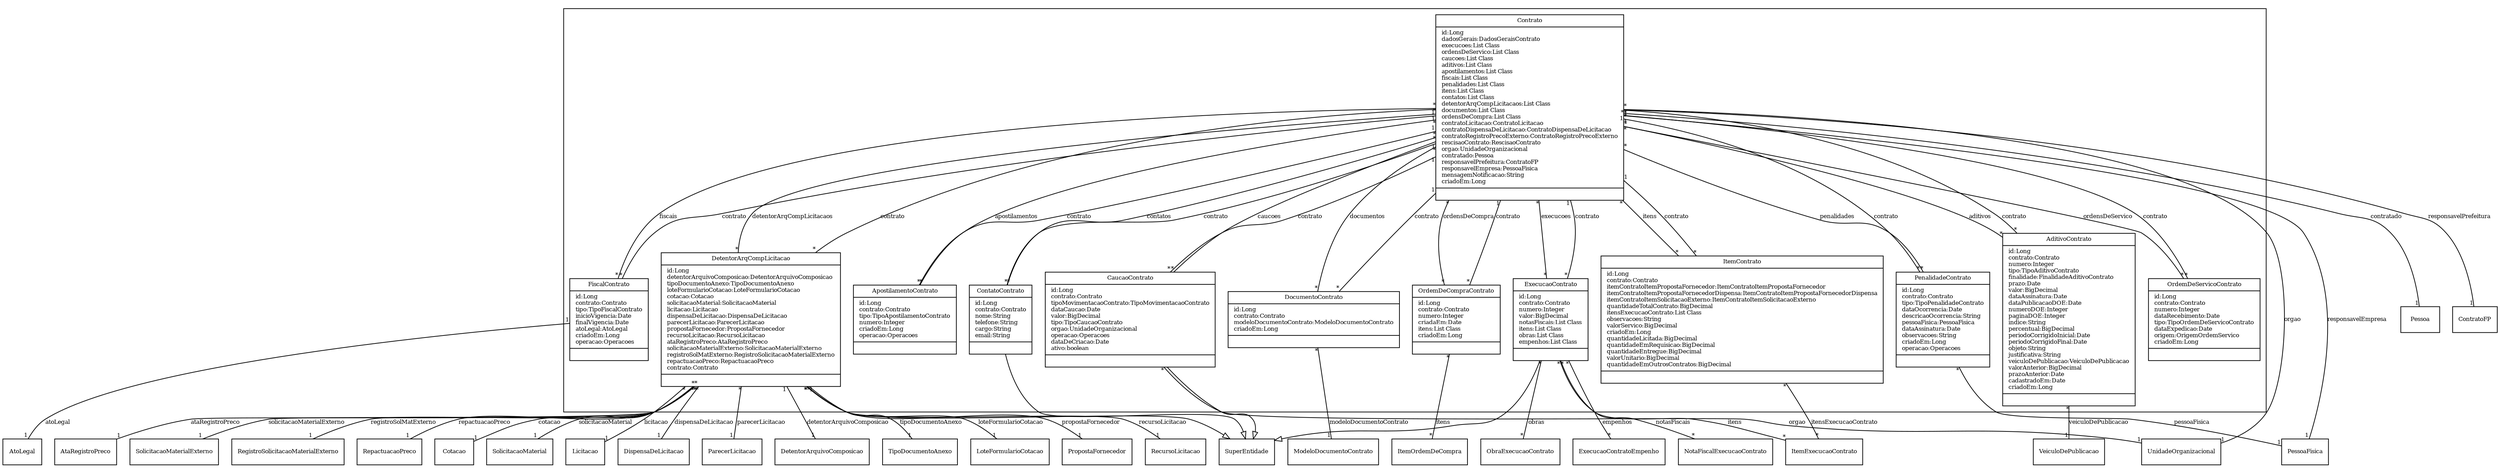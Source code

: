 digraph G{
fontname = "Times-Roman"
fontsize = 8

node [
        fontname = "Times-Roman"
        fontsize = 8
        shape = "record"
]

edge [
        fontname = "Times-Roman"
        fontsize = 8
]

subgraph clusterCONTRATOS
{
Contrato [label = "{Contrato|id:Long\ldadosGerais:DadosGeraisContrato\lexecucoes:List Class\lordensDeServico:List Class\lcaucoes:List Class\laditivos:List Class\lapostilamentos:List Class\lfiscais:List Class\lpenalidades:List Class\litens:List Class\lcontatos:List Class\ldetentorArqCompLicitacaos:List Class\ldocumentos:List Class\lordensDeCompra:List Class\lcontratoLicitacao:ContratoLicitacao\lcontratoDispensaDeLicitacao:ContratoDispensaDeLicitacao\lcontratoRegistroPrecoExterno:ContratoRegistroPrecoExterno\lrescisaoContrato:RescisaoContrato\lorgao:UnidadeOrganizacional\lcontratado:Pessoa\lresponsavelPrefeitura:ContratoFP\lresponsavelEmpresa:PessoaFisica\lmensagemNotificacao:String\lcriadoEm:Long\l|\l}"]
ExecucaoContrato [label = "{ExecucaoContrato|id:Long\lcontrato:Contrato\lnumero:Integer\lvalor:BigDecimal\lnotasFiscais:List Class\litens:List Class\lobras:List Class\lempenhos:List Class\l|\l}"]
OrdemDeServicoContrato [label = "{OrdemDeServicoContrato|id:Long\lcontrato:Contrato\lnumero:Integer\ldataRecebimento:Date\ltipo:TipoOrdemDeServicoContrato\ldataExpedicao:Date\lorigem:OrigemOrdemServico\lcriadoEm:Long\l|\l}"]
CaucaoContrato [label = "{CaucaoContrato|id:Long\lcontrato:Contrato\ltipoMovimentacaoContrato:TipoMovimentacaoContrato\ldataCaucao:Date\lvalor:BigDecimal\ltipo:TipoCaucaoContrato\lorgao:UnidadeOrganizacional\loperacao:Operacoes\ldataDeCriacao:Date\lativo:boolean\l|\l}"]
AditivoContrato [label = "{AditivoContrato|id:Long\lcontrato:Contrato\lnumero:Integer\ltipo:TipoAditivoContrato\lfinalidade:FinalidadeAditivoContrato\lprazo:Date\lvalor:BigDecimal\ldataAssinatura:Date\ldataPublicacaoDOE:Date\lnumeroDOE:Integer\lpaginaDOE:Integer\lindice:String\lpercentual:BigDecimal\lperiodoCorrigidoInicial:Date\lperiodoCorrigidoFinal:Date\lobjeto:String\ljustificativa:String\lveiculoDePublicacao:VeiculoDePublicacao\lvalorAnterior:BigDecimal\lprazoAnterior:Date\lcadastradoEm:Date\lcriadoEm:Long\l|\l}"]
ApostilamentoContrato [label = "{ApostilamentoContrato|id:Long\lcontrato:Contrato\ltipo:TipoApostilamentoContrato\lnumero:Integer\lcriadoEm:Long\loperacao:Operacoes\l|\l}"]
FiscalContrato [label = "{FiscalContrato|id:Long\lcontrato:Contrato\ltipo:TipoFiscalContrato\linicioVigencia:Date\lfinalVigencia:Date\latoLegal:AtoLegal\lcriadoEm:Long\loperacao:Operacoes\l|\l}"]
PenalidadeContrato [label = "{PenalidadeContrato|id:Long\lcontrato:Contrato\ltipo:TipoPenalidadeContrato\ldataOcorrencia:Date\ldescricaoOcorrencia:String\lpessoaFisica:PessoaFisica\ldataAssinatura:Date\lobservacoes:String\lcriadoEm:Long\loperacao:Operacoes\l|\l}"]
ItemContrato [label = "{ItemContrato|id:Long\lcontrato:Contrato\litemContratoItemPropostaFornecedor:ItemContratoItemPropostaFornecedor\litemContratoItemPropostaFornecedorDispensa:ItemContratoItemPropostaFornecedorDispensa\litemContratoItemSolicitacaoExterno:ItemContratoItemSolicitacaoExterno\lquantidadeTotalContrato:BigDecimal\litensExecucaoContrato:List Class\lobservacoes:String\lvalorServico:BigDecimal\lcriadoEm:Long\lquantidadeLicitada:BigDecimal\lquantidadeEmRequisicao:BigDecimal\lquantidadeEntregue:BigDecimal\lvalorUnitario:BigDecimal\lquantidadeEmOutrosContratos:BigDecimal\l|\l}"]
ContatoContrato [label = "{ContatoContrato|id:Long\lcontrato:Contrato\lnome:String\ltelefone:String\lcargo:String\lemail:String\l|\l}"]
DetentorArqCompLicitacao [label = "{DetentorArqCompLicitacao|id:Long\ldetentorArquivoComposicao:DetentorArquivoComposicao\ltipoDocumentoAnexo:TipoDocumentoAnexo\lloteFormularioCotacao:LoteFormularioCotacao\lcotacao:Cotacao\lsolicitacaoMaterial:SolicitacaoMaterial\llicitacao:Licitacao\ldispensaDeLicitacao:DispensaDeLicitacao\lparecerLicitacao:ParecerLicitacao\lpropostaFornecedor:PropostaFornecedor\lrecursoLicitacao:RecursoLicitacao\lataRegistroPreco:AtaRegistroPreco\lsolicitacaoMaterialExterno:SolicitacaoMaterialExterno\lregistroSolMatExterno:RegistroSolicitacaoMaterialExterno\lrepactuacaoPreco:RepactuacaoPreco\lcontrato:Contrato\l|\l}"]
DocumentoContrato [label = "{DocumentoContrato|id:Long\lcontrato:Contrato\lmodeloDocumentoContrato:ModeloDocumentoContrato\lcriadoEm:Long\l|\l}"]
OrdemDeCompraContrato [label = "{OrdemDeCompraContrato|id:Long\lcontrato:Contrato\lnumero:Integer\lcriadaEm:Date\litens:List Class\lcriadoEm:Long\l|\l}"]
}
edge [arrowhead = "none" headlabel = "*" taillabel = "*"] Contrato -> ExecucaoContrato [label = "execucoes"]
edge [arrowhead = "none" headlabel = "*" taillabel = "*"] Contrato -> OrdemDeServicoContrato [label = "ordensDeServico"]
edge [arrowhead = "none" headlabel = "*" taillabel = "*"] Contrato -> CaucaoContrato [label = "caucoes"]
edge [arrowhead = "none" headlabel = "*" taillabel = "*"] Contrato -> AditivoContrato [label = "aditivos"]
edge [arrowhead = "none" headlabel = "*" taillabel = "*"] Contrato -> ApostilamentoContrato [label = "apostilamentos"]
edge [arrowhead = "none" headlabel = "*" taillabel = "*"] Contrato -> FiscalContrato [label = "fiscais"]
edge [arrowhead = "none" headlabel = "*" taillabel = "*"] Contrato -> PenalidadeContrato [label = "penalidades"]
edge [arrowhead = "none" headlabel = "*" taillabel = "*"] Contrato -> ItemContrato [label = "itens"]
edge [arrowhead = "none" headlabel = "*" taillabel = "*"] Contrato -> ContatoContrato [label = "contatos"]
edge [arrowhead = "none" headlabel = "*" taillabel = "*"] Contrato -> DetentorArqCompLicitacao [label = "detentorArqCompLicitacaos"]
edge [arrowhead = "none" headlabel = "*" taillabel = "*"] Contrato -> DocumentoContrato [label = "documentos"]
edge [arrowhead = "none" headlabel = "*" taillabel = "*"] Contrato -> OrdemDeCompraContrato [label = "ordensDeCompra"]
edge [arrowhead = "none" headlabel = "1" taillabel = "*"] Contrato -> UnidadeOrganizacional [label = "orgao"]
edge [arrowhead = "none" headlabel = "1" taillabel = "*"] Contrato -> Pessoa [label = "contratado"]
edge [arrowhead = "none" headlabel = "1" taillabel = "*"] Contrato -> ContratoFP [label = "responsavelPrefeitura"]
edge [arrowhead = "none" headlabel = "1" taillabel = "*"] Contrato -> PessoaFisica [label = "responsavelEmpresa"]
edge [arrowhead = "none" headlabel = "1" taillabel = "*"] ExecucaoContrato -> Contrato [label = "contrato"]
edge [arrowhead = "none" headlabel = "*" taillabel = "*"] ExecucaoContrato -> NotaFiscalExecucaoContrato [label = "notasFiscais"]
edge [arrowhead = "none" headlabel = "*" taillabel = "*"] ExecucaoContrato -> ItemExecucaoContrato [label = "itens"]
edge [arrowhead = "none" headlabel = "*" taillabel = "*"] ExecucaoContrato -> ObraExecucaoContrato [label = "obras"]
edge [arrowhead = "none" headlabel = "*" taillabel = "*"] ExecucaoContrato -> ExecucaoContratoEmpenho [label = "empenhos"]
edge [ arrowhead = "empty" headlabel = "" taillabel = ""] ExecucaoContrato -> SuperEntidade
edge [arrowhead = "none" headlabel = "1" taillabel = "*"] OrdemDeServicoContrato -> Contrato [label = "contrato"]
edge [arrowhead = "none" headlabel = "1" taillabel = "*"] CaucaoContrato -> Contrato [label = "contrato"]
edge [arrowhead = "none" headlabel = "1" taillabel = "*"] CaucaoContrato -> UnidadeOrganizacional [label = "orgao"]
edge [ arrowhead = "empty" headlabel = "" taillabel = ""] CaucaoContrato -> SuperEntidade
edge [arrowhead = "none" headlabel = "1" taillabel = "*"] AditivoContrato -> Contrato [label = "contrato"]
edge [arrowhead = "none" headlabel = "1" taillabel = "*"] AditivoContrato -> VeiculoDePublicacao [label = "veiculoDePublicacao"]
edge [arrowhead = "none" headlabel = "1" taillabel = "*"] ApostilamentoContrato -> Contrato [label = "contrato"]
edge [arrowhead = "none" headlabel = "1" taillabel = "*"] FiscalContrato -> Contrato [label = "contrato"]
edge [arrowhead = "none" headlabel = "1" taillabel = "1"] FiscalContrato -> AtoLegal [label = "atoLegal"]
edge [arrowhead = "none" headlabel = "1" taillabel = "*"] PenalidadeContrato -> Contrato [label = "contrato"]
edge [arrowhead = "none" headlabel = "1" taillabel = "*"] PenalidadeContrato -> PessoaFisica [label = "pessoaFisica"]
edge [arrowhead = "none" headlabel = "1" taillabel = "*"] ItemContrato -> Contrato [label = "contrato"]
edge [arrowhead = "none" headlabel = "*" taillabel = "*"] ItemContrato -> ItemExecucaoContrato [label = "itensExecucaoContrato"]
edge [arrowhead = "none" headlabel = "1" taillabel = "*"] ContatoContrato -> Contrato [label = "contrato"]
edge [ arrowhead = "empty" headlabel = "" taillabel = ""] ContatoContrato -> SuperEntidade
edge [arrowhead = "none" headlabel = "1" taillabel = "1"] DetentorArqCompLicitacao -> DetentorArquivoComposicao [label = "detentorArquivoComposicao"]
edge [arrowhead = "none" headlabel = "1" taillabel = "1"] DetentorArqCompLicitacao -> TipoDocumentoAnexo [label = "tipoDocumentoAnexo"]
edge [arrowhead = "none" headlabel = "1" taillabel = "*"] DetentorArqCompLicitacao -> LoteFormularioCotacao [label = "loteFormularioCotacao"]
edge [arrowhead = "none" headlabel = "1" taillabel = "*"] DetentorArqCompLicitacao -> Cotacao [label = "cotacao"]
edge [arrowhead = "none" headlabel = "1" taillabel = "*"] DetentorArqCompLicitacao -> SolicitacaoMaterial [label = "solicitacaoMaterial"]
edge [arrowhead = "none" headlabel = "1" taillabel = "*"] DetentorArqCompLicitacao -> Licitacao [label = "licitacao"]
edge [arrowhead = "none" headlabel = "1" taillabel = "*"] DetentorArqCompLicitacao -> DispensaDeLicitacao [label = "dispensaDeLicitacao"]
edge [arrowhead = "none" headlabel = "1" taillabel = "*"] DetentorArqCompLicitacao -> ParecerLicitacao [label = "parecerLicitacao"]
edge [arrowhead = "none" headlabel = "1" taillabel = "*"] DetentorArqCompLicitacao -> PropostaFornecedor [label = "propostaFornecedor"]
edge [arrowhead = "none" headlabel = "1" taillabel = "*"] DetentorArqCompLicitacao -> RecursoLicitacao [label = "recursoLicitacao"]
edge [arrowhead = "none" headlabel = "1" taillabel = "*"] DetentorArqCompLicitacao -> AtaRegistroPreco [label = "ataRegistroPreco"]
edge [arrowhead = "none" headlabel = "1" taillabel = "*"] DetentorArqCompLicitacao -> SolicitacaoMaterialExterno [label = "solicitacaoMaterialExterno"]
edge [arrowhead = "none" headlabel = "1" taillabel = "*"] DetentorArqCompLicitacao -> RegistroSolicitacaoMaterialExterno [label = "registroSolMatExterno"]
edge [arrowhead = "none" headlabel = "1" taillabel = "*"] DetentorArqCompLicitacao -> RepactuacaoPreco [label = "repactuacaoPreco"]
edge [arrowhead = "none" headlabel = "1" taillabel = "*"] DetentorArqCompLicitacao -> Contrato [label = "contrato"]
edge [ arrowhead = "empty" headlabel = "" taillabel = ""] DetentorArqCompLicitacao -> SuperEntidade
edge [arrowhead = "none" headlabel = "1" taillabel = "*"] DocumentoContrato -> Contrato [label = "contrato"]
edge [arrowhead = "none" headlabel = "1" taillabel = "*"] DocumentoContrato -> ModeloDocumentoContrato [label = "modeloDocumentoContrato"]
edge [arrowhead = "none" headlabel = "1" taillabel = "*"] OrdemDeCompraContrato -> Contrato [label = "contrato"]
edge [arrowhead = "none" headlabel = "*" taillabel = "*"] OrdemDeCompraContrato -> ItemOrdemDeCompra [label = "itens"]
}
